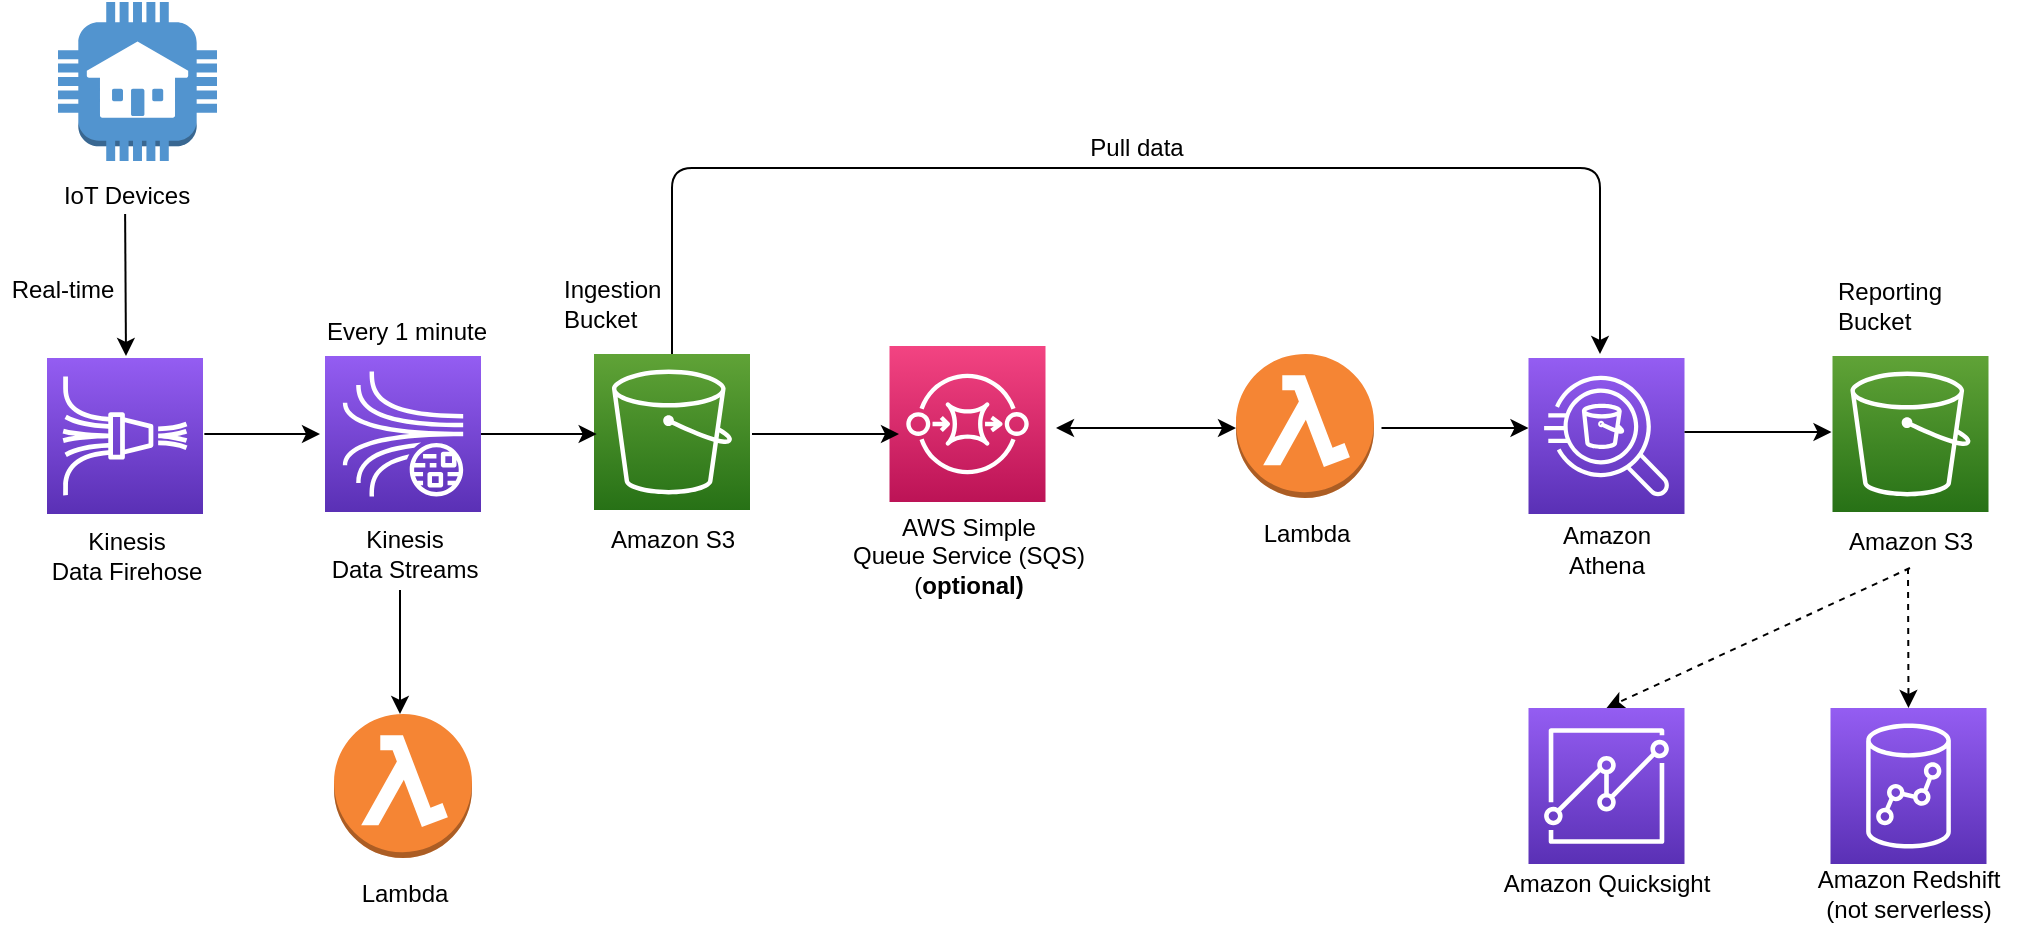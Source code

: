 <mxfile version="14.9.3" type="github"><diagram id="lb6s43yMn5518hqvMo_d" name="Page-1"><mxGraphModel dx="1113" dy="760" grid="0" gridSize="10" guides="1" tooltips="1" connect="1" arrows="1" fold="1" page="1" pageScale="1" pageWidth="827" pageHeight="1169" math="0" shadow="0"><root><mxCell id="0"/><mxCell id="1" parent="0"/><mxCell id="VClQ9-fKDthuwCe3Xlpk-17" value="" style="group" parent="1" vertex="1" connectable="0"><mxGeometry x="828" y="300" width="69" height="100" as="geometry"/></mxCell><mxCell id="VClQ9-fKDthuwCe3Xlpk-5" value="" style="outlineConnect=0;dashed=0;verticalLabelPosition=bottom;verticalAlign=top;align=center;html=1;shape=mxgraph.aws3.lambda_function;fillColor=#F58534;gradientColor=none;" parent="VClQ9-fKDthuwCe3Xlpk-17" vertex="1"><mxGeometry width="69" height="72" as="geometry"/></mxCell><mxCell id="VClQ9-fKDthuwCe3Xlpk-7" value="Lambda" style="text;html=1;align=center;verticalAlign=middle;resizable=0;points=[];autosize=1;strokeColor=none;" parent="VClQ9-fKDthuwCe3Xlpk-17" vertex="1"><mxGeometry x="4.5" y="80" width="60" height="20" as="geometry"/></mxCell><mxCell id="VClQ9-fKDthuwCe3Xlpk-34" value="" style="endArrow=classic;startArrow=classic;html=1;exitX=1;exitY=0.5;exitDx=0;exitDy=0;exitPerimeter=0;" parent="1" edge="1"><mxGeometry width="50" height="50" relative="1" as="geometry"><mxPoint x="738" y="337" as="sourcePoint"/><mxPoint x="828" y="337" as="targetPoint"/></mxGeometry></mxCell><mxCell id="VClQ9-fKDthuwCe3Xlpk-40" value="" style="group" parent="1" vertex="1" connectable="0"><mxGeometry x="506" y="300" width="80" height="103" as="geometry"/></mxCell><mxCell id="VClQ9-fKDthuwCe3Xlpk-41" value="" style="points=[[0,0,0],[0.25,0,0],[0.5,0,0],[0.75,0,0],[1,0,0],[0,1,0],[0.25,1,0],[0.5,1,0],[0.75,1,0],[1,1,0],[0,0.25,0],[0,0.5,0],[0,0.75,0],[1,0.25,0],[1,0.5,0],[1,0.75,0]];outlineConnect=0;fontColor=#232F3E;gradientColor=#60A337;gradientDirection=north;fillColor=#277116;strokeColor=#ffffff;dashed=0;verticalLabelPosition=bottom;verticalAlign=top;align=center;html=1;fontSize=12;fontStyle=0;aspect=fixed;shape=mxgraph.aws4.resourceIcon;resIcon=mxgraph.aws4.s3;" parent="VClQ9-fKDthuwCe3Xlpk-40" vertex="1"><mxGeometry x="1" width="78" height="78" as="geometry"/></mxCell><mxCell id="VClQ9-fKDthuwCe3Xlpk-42" value="Amazon S3" style="text;html=1;align=center;verticalAlign=middle;resizable=0;points=[];autosize=1;strokeColor=none;" parent="VClQ9-fKDthuwCe3Xlpk-40" vertex="1"><mxGeometry y="83" width="80" height="20" as="geometry"/></mxCell><mxCell id="VClQ9-fKDthuwCe3Xlpk-45" value="" style="group" parent="1" vertex="1" connectable="0"><mxGeometry x="377" y="480" width="69" height="100" as="geometry"/></mxCell><mxCell id="VClQ9-fKDthuwCe3Xlpk-46" value="" style="outlineConnect=0;dashed=0;verticalLabelPosition=bottom;verticalAlign=top;align=center;html=1;shape=mxgraph.aws3.lambda_function;fillColor=#F58534;gradientColor=none;" parent="VClQ9-fKDthuwCe3Xlpk-45" vertex="1"><mxGeometry width="69" height="72" as="geometry"/></mxCell><mxCell id="VClQ9-fKDthuwCe3Xlpk-47" value="Lambda" style="text;html=1;align=center;verticalAlign=middle;resizable=0;points=[];autosize=1;strokeColor=none;" parent="VClQ9-fKDthuwCe3Xlpk-45" vertex="1"><mxGeometry x="4.5" y="80" width="60" height="20" as="geometry"/></mxCell><mxCell id="VClQ9-fKDthuwCe3Xlpk-71" value="" style="endArrow=classic;html=1;exitX=1;exitY=0.5;exitDx=0;exitDy=0;exitPerimeter=0;" parent="1" edge="1"><mxGeometry width="50" height="50" relative="1" as="geometry"><mxPoint x="900.75" y="337" as="sourcePoint"/><mxPoint x="974.25" y="337" as="targetPoint"/></mxGeometry></mxCell><mxCell id="Er6z-b0bKgRiIeLLU8tW-3" value="" style="group" vertex="1" connectable="0" parent="1"><mxGeometry x="236" y="124" width="82.5" height="106" as="geometry"/></mxCell><mxCell id="Er6z-b0bKgRiIeLLU8tW-1" value="" style="outlineConnect=0;dashed=0;verticalLabelPosition=bottom;verticalAlign=top;align=center;html=1;shape=mxgraph.aws3.house;fillColor=#5294CF;gradientColor=none;" vertex="1" parent="Er6z-b0bKgRiIeLLU8tW-3"><mxGeometry x="3" width="79.5" height="79.5" as="geometry"/></mxCell><mxCell id="Er6z-b0bKgRiIeLLU8tW-2" value="IoT Devices" style="text;html=1;align=center;verticalAlign=middle;resizable=0;points=[];autosize=1;strokeColor=none;" vertex="1" parent="Er6z-b0bKgRiIeLLU8tW-3"><mxGeometry y="88" width="73" height="18" as="geometry"/></mxCell><mxCell id="Er6z-b0bKgRiIeLLU8tW-4" value="" style="endArrow=classic;html=1;" edge="1" parent="1" source="Er6z-b0bKgRiIeLLU8tW-2"><mxGeometry width="50" height="50" relative="1" as="geometry"><mxPoint x="273" y="240" as="sourcePoint"/><mxPoint x="273" y="301" as="targetPoint"/></mxGeometry></mxCell><mxCell id="Er6z-b0bKgRiIeLLU8tW-5" value="Real-time" style="text;html=1;align=center;verticalAlign=middle;resizable=0;points=[];autosize=1;strokeColor=none;" vertex="1" parent="1"><mxGeometry x="210" y="259" width="61" height="18" as="geometry"/></mxCell><mxCell id="Er6z-b0bKgRiIeLLU8tW-10" value="" style="group" vertex="1" connectable="0" parent="1"><mxGeometry x="370" y="301" width="83" height="115" as="geometry"/></mxCell><mxCell id="Er6z-b0bKgRiIeLLU8tW-6" value="" style="points=[[0,0,0],[0.25,0,0],[0.5,0,0],[0.75,0,0],[1,0,0],[0,1,0],[0.25,1,0],[0.5,1,0],[0.75,1,0],[1,1,0],[0,0.25,0],[0,0.5,0],[0,0.75,0],[1,0.25,0],[1,0.5,0],[1,0.75,0]];outlineConnect=0;fontColor=#232F3E;gradientColor=#945DF2;gradientDirection=north;fillColor=#5A30B5;strokeColor=#ffffff;dashed=0;verticalLabelPosition=bottom;verticalAlign=top;align=center;html=1;fontSize=12;fontStyle=0;aspect=fixed;shape=mxgraph.aws4.resourceIcon;resIcon=mxgraph.aws4.kinesis_data_streams;" vertex="1" parent="Er6z-b0bKgRiIeLLU8tW-10"><mxGeometry x="2.5" width="78" height="78" as="geometry"/></mxCell><mxCell id="Er6z-b0bKgRiIeLLU8tW-8" value="Kinesis &lt;br&gt;Data Streams" style="text;html=1;align=center;verticalAlign=middle;resizable=0;points=[];autosize=1;strokeColor=none;" vertex="1" parent="Er6z-b0bKgRiIeLLU8tW-10"><mxGeometry y="83" width="83" height="32" as="geometry"/></mxCell><mxCell id="Er6z-b0bKgRiIeLLU8tW-11" value="" style="group" vertex="1" connectable="0" parent="1"><mxGeometry x="230" y="302" width="85" height="115" as="geometry"/></mxCell><mxCell id="Er6z-b0bKgRiIeLLU8tW-7" value="" style="points=[[0,0,0],[0.25,0,0],[0.5,0,0],[0.75,0,0],[1,0,0],[0,1,0],[0.25,1,0],[0.5,1,0],[0.75,1,0],[1,1,0],[0,0.25,0],[0,0.5,0],[0,0.75,0],[1,0.25,0],[1,0.5,0],[1,0.75,0]];outlineConnect=0;fontColor=#232F3E;gradientColor=#945DF2;gradientDirection=north;fillColor=#5A30B5;strokeColor=#ffffff;dashed=0;verticalLabelPosition=bottom;verticalAlign=top;align=center;html=1;fontSize=12;fontStyle=0;aspect=fixed;shape=mxgraph.aws4.resourceIcon;resIcon=mxgraph.aws4.kinesis_data_firehose;" vertex="1" parent="Er6z-b0bKgRiIeLLU8tW-11"><mxGeometry x="3.5" width="78" height="78" as="geometry"/></mxCell><mxCell id="Er6z-b0bKgRiIeLLU8tW-9" value="Kinesis &lt;br&gt;Data Firehose" style="text;html=1;align=center;verticalAlign=middle;resizable=0;points=[];autosize=1;strokeColor=none;" vertex="1" parent="Er6z-b0bKgRiIeLLU8tW-11"><mxGeometry y="83" width="85" height="32" as="geometry"/></mxCell><mxCell id="Er6z-b0bKgRiIeLLU8tW-21" value="" style="group" vertex="1" connectable="0" parent="1"><mxGeometry x="630" y="296" width="127" height="117" as="geometry"/></mxCell><mxCell id="VClQ9-fKDthuwCe3Xlpk-52" value="" style="points=[[0,0,0],[0.25,0,0],[0.5,0,0],[0.75,0,0],[1,0,0],[0,1,0],[0.25,1,0],[0.5,1,0],[0.75,1,0],[1,1,0],[0,0.25,0],[0,0.5,0],[0,0.75,0],[1,0.25,0],[1,0.5,0],[1,0.75,0]];outlineConnect=0;fontColor=#232F3E;gradientColor=#F34482;gradientDirection=north;fillColor=#BC1356;strokeColor=#ffffff;dashed=0;verticalLabelPosition=bottom;verticalAlign=top;align=center;html=1;fontSize=12;fontStyle=0;aspect=fixed;shape=mxgraph.aws4.resourceIcon;resIcon=mxgraph.aws4.sqs;" parent="Er6z-b0bKgRiIeLLU8tW-21" vertex="1"><mxGeometry x="24.75" width="78" height="78" as="geometry"/></mxCell><mxCell id="VClQ9-fKDthuwCe3Xlpk-56" value="AWS Simple&lt;br&gt;Queue Service (SQS)&lt;br&gt;(&lt;b&gt;optional)&lt;/b&gt;" style="text;html=1;align=center;verticalAlign=middle;resizable=0;points=[];autosize=1;strokeColor=none;" parent="Er6z-b0bKgRiIeLLU8tW-21" vertex="1"><mxGeometry x="1" y="82" width="126" height="46" as="geometry"/></mxCell><mxCell id="Er6z-b0bKgRiIeLLU8tW-24" value="" style="group" vertex="1" connectable="0" parent="1"><mxGeometry x="974.25" y="302" width="78" height="112" as="geometry"/></mxCell><mxCell id="Er6z-b0bKgRiIeLLU8tW-22" value="" style="points=[[0,0,0],[0.25,0,0],[0.5,0,0],[0.75,0,0],[1,0,0],[0,1,0],[0.25,1,0],[0.5,1,0],[0.75,1,0],[1,1,0],[0,0.25,0],[0,0.5,0],[0,0.75,0],[1,0.25,0],[1,0.5,0],[1,0.75,0]];outlineConnect=0;fontColor=#232F3E;gradientColor=#945DF2;gradientDirection=north;fillColor=#5A30B5;strokeColor=#ffffff;dashed=0;verticalLabelPosition=bottom;verticalAlign=top;align=center;html=1;fontSize=12;fontStyle=0;aspect=fixed;shape=mxgraph.aws4.resourceIcon;resIcon=mxgraph.aws4.athena;" vertex="1" parent="Er6z-b0bKgRiIeLLU8tW-24"><mxGeometry width="78" height="78" as="geometry"/></mxCell><mxCell id="Er6z-b0bKgRiIeLLU8tW-23" value="Amazon&lt;br&gt;Athena" style="text;html=1;align=center;verticalAlign=middle;resizable=0;points=[];autosize=1;strokeColor=none;" vertex="1" parent="Er6z-b0bKgRiIeLLU8tW-24"><mxGeometry x="12" y="80" width="54" height="32" as="geometry"/></mxCell><mxCell id="Er6z-b0bKgRiIeLLU8tW-25" value="" style="group" vertex="1" connectable="0" parent="1"><mxGeometry x="1125.25" y="301" width="80" height="103" as="geometry"/></mxCell><mxCell id="Er6z-b0bKgRiIeLLU8tW-26" value="" style="points=[[0,0,0],[0.25,0,0],[0.5,0,0],[0.75,0,0],[1,0,0],[0,1,0],[0.25,1,0],[0.5,1,0],[0.75,1,0],[1,1,0],[0,0.25,0],[0,0.5,0],[0,0.75,0],[1,0.25,0],[1,0.5,0],[1,0.75,0]];outlineConnect=0;fontColor=#232F3E;gradientColor=#60A337;gradientDirection=north;fillColor=#277116;strokeColor=#ffffff;dashed=0;verticalLabelPosition=bottom;verticalAlign=top;align=center;html=1;fontSize=12;fontStyle=0;aspect=fixed;shape=mxgraph.aws4.resourceIcon;resIcon=mxgraph.aws4.s3;" vertex="1" parent="Er6z-b0bKgRiIeLLU8tW-25"><mxGeometry x="1" width="78" height="78" as="geometry"/></mxCell><mxCell id="Er6z-b0bKgRiIeLLU8tW-27" value="Amazon S3" style="text;html=1;align=center;verticalAlign=middle;resizable=0;points=[];autosize=1;strokeColor=none;" vertex="1" parent="Er6z-b0bKgRiIeLLU8tW-25"><mxGeometry y="83" width="80" height="20" as="geometry"/></mxCell><mxCell id="Er6z-b0bKgRiIeLLU8tW-28" value="" style="endArrow=classic;html=1;exitX=1;exitY=0.5;exitDx=0;exitDy=0;exitPerimeter=0;" edge="1" parent="1"><mxGeometry width="50" height="50" relative="1" as="geometry"><mxPoint x="1052.25" y="339" as="sourcePoint"/><mxPoint x="1125.75" y="339" as="targetPoint"/></mxGeometry></mxCell><mxCell id="Er6z-b0bKgRiIeLLU8tW-29" value="Reporting&lt;br&gt;Bucket" style="text;html=1;align=left;verticalAlign=middle;resizable=0;points=[];autosize=1;strokeColor=none;" vertex="1" parent="1"><mxGeometry x="1127.25" y="260" width="62" height="32" as="geometry"/></mxCell><mxCell id="Er6z-b0bKgRiIeLLU8tW-30" value="Ingestion&lt;br&gt;Bucket" style="text;html=1;align=left;verticalAlign=middle;resizable=0;points=[];autosize=1;strokeColor=none;" vertex="1" parent="1"><mxGeometry x="490" y="259" width="59" height="32" as="geometry"/></mxCell><mxCell id="Er6z-b0bKgRiIeLLU8tW-31" value="" style="endArrow=classic;html=1;exitX=0.5;exitY=0;exitDx=0;exitDy=0;exitPerimeter=0;" edge="1" parent="1" source="VClQ9-fKDthuwCe3Xlpk-41"><mxGeometry width="50" height="50" relative="1" as="geometry"><mxPoint x="486.0" y="300" as="sourcePoint"/><mxPoint x="1010" y="300" as="targetPoint"/><Array as="points"><mxPoint x="546" y="207"/><mxPoint x="1010" y="207"/></Array></mxGeometry></mxCell><mxCell id="Er6z-b0bKgRiIeLLU8tW-32" value="Pull data" style="text;html=1;align=center;verticalAlign=middle;resizable=0;points=[];autosize=1;strokeColor=none;" vertex="1" parent="1"><mxGeometry x="748" y="187" width="60" height="20" as="geometry"/></mxCell><mxCell id="Er6z-b0bKgRiIeLLU8tW-33" value="Every 1 minute" style="text;html=1;align=center;verticalAlign=middle;resizable=0;points=[];autosize=1;strokeColor=none;" vertex="1" parent="1"><mxGeometry x="363" y="279" width="100" height="20" as="geometry"/></mxCell><mxCell id="Er6z-b0bKgRiIeLLU8tW-34" value="" style="endArrow=classic;html=1;exitX=0.482;exitY=1.063;exitDx=0;exitDy=0;exitPerimeter=0;" edge="1" parent="1" source="Er6z-b0bKgRiIeLLU8tW-8"><mxGeometry width="50" height="50" relative="1" as="geometry"><mxPoint x="651" y="530" as="sourcePoint"/><mxPoint x="410" y="480" as="targetPoint"/></mxGeometry></mxCell><mxCell id="Er6z-b0bKgRiIeLLU8tW-37" value="" style="endArrow=classic;html=1;entryX=0.5;entryY=0;entryDx=0;entryDy=0;entryPerimeter=0;dashed=1;" edge="1" parent="1" target="Er6z-b0bKgRiIeLLU8tW-35"><mxGeometry width="50" height="50" relative="1" as="geometry"><mxPoint x="1165" y="407" as="sourcePoint"/><mxPoint x="1008" y="487" as="targetPoint"/></mxGeometry></mxCell><mxCell id="Er6z-b0bKgRiIeLLU8tW-39" value="" style="group" vertex="1" connectable="0" parent="1"><mxGeometry x="953.25" y="477" width="120" height="98" as="geometry"/></mxCell><mxCell id="Er6z-b0bKgRiIeLLU8tW-35" value="" style="points=[[0,0,0],[0.25,0,0],[0.5,0,0],[0.75,0,0],[1,0,0],[0,1,0],[0.25,1,0],[0.5,1,0],[0.75,1,0],[1,1,0],[0,0.25,0],[0,0.5,0],[0,0.75,0],[1,0.25,0],[1,0.5,0],[1,0.75,0]];outlineConnect=0;fontColor=#232F3E;gradientColor=#945DF2;gradientDirection=north;fillColor=#5A30B5;strokeColor=#ffffff;dashed=0;verticalLabelPosition=bottom;verticalAlign=top;align=center;html=1;fontSize=12;fontStyle=0;aspect=fixed;shape=mxgraph.aws4.resourceIcon;resIcon=mxgraph.aws4.quicksight;" vertex="1" parent="Er6z-b0bKgRiIeLLU8tW-39"><mxGeometry x="21" width="78" height="78" as="geometry"/></mxCell><mxCell id="Er6z-b0bKgRiIeLLU8tW-38" value="Amazon Quicksight" style="text;html=1;align=center;verticalAlign=middle;resizable=0;points=[];autosize=1;strokeColor=none;" vertex="1" parent="Er6z-b0bKgRiIeLLU8tW-39"><mxGeometry y="78" width="120" height="20" as="geometry"/></mxCell><mxCell id="Er6z-b0bKgRiIeLLU8tW-42" value="" style="group" vertex="1" connectable="0" parent="1"><mxGeometry x="1109.25" y="477" width="110" height="108" as="geometry"/></mxCell><mxCell id="Er6z-b0bKgRiIeLLU8tW-40" value="" style="points=[[0,0,0],[0.25,0,0],[0.5,0,0],[0.75,0,0],[1,0,0],[0,1,0],[0.25,1,0],[0.5,1,0],[0.75,1,0],[1,1,0],[0,0.25,0],[0,0.5,0],[0,0.75,0],[1,0.25,0],[1,0.5,0],[1,0.75,0]];outlineConnect=0;fontColor=#232F3E;gradientColor=#945DF2;gradientDirection=north;fillColor=#5A30B5;strokeColor=#ffffff;dashed=0;verticalLabelPosition=bottom;verticalAlign=top;align=center;html=1;fontSize=12;fontStyle=0;aspect=fixed;shape=mxgraph.aws4.resourceIcon;resIcon=mxgraph.aws4.redshift;" vertex="1" parent="Er6z-b0bKgRiIeLLU8tW-42"><mxGeometry x="16" width="78" height="78" as="geometry"/></mxCell><mxCell id="Er6z-b0bKgRiIeLLU8tW-41" value="Amazon Redshift&lt;br&gt;(not serverless)" style="text;html=1;align=center;verticalAlign=middle;resizable=0;points=[];autosize=1;strokeColor=none;" vertex="1" parent="Er6z-b0bKgRiIeLLU8tW-42"><mxGeometry y="78" width="110" height="30" as="geometry"/></mxCell><mxCell id="Er6z-b0bKgRiIeLLU8tW-43" value="" style="endArrow=classic;html=1;entryX=0.5;entryY=0;entryDx=0;entryDy=0;entryPerimeter=0;dashed=1;" edge="1" parent="1" target="Er6z-b0bKgRiIeLLU8tW-40"><mxGeometry width="50" height="50" relative="1" as="geometry"><mxPoint x="1164" y="407" as="sourcePoint"/><mxPoint x="1023.25" y="487" as="targetPoint"/></mxGeometry></mxCell><mxCell id="Er6z-b0bKgRiIeLLU8tW-44" value="" style="endArrow=classic;html=1;exitX=1;exitY=0.5;exitDx=0;exitDy=0;exitPerimeter=0;" edge="1" parent="1" source="Er6z-b0bKgRiIeLLU8tW-6"><mxGeometry width="50" height="50" relative="1" as="geometry"><mxPoint x="460" y="340" as="sourcePoint"/><mxPoint x="508.33" y="340" as="targetPoint"/></mxGeometry></mxCell><mxCell id="Er6z-b0bKgRiIeLLU8tW-45" value="" style="endArrow=classic;html=1;exitX=1;exitY=0.5;exitDx=0;exitDy=0;exitPerimeter=0;" edge="1" parent="1"><mxGeometry width="50" height="50" relative="1" as="geometry"><mxPoint x="312.17" y="340" as="sourcePoint"/><mxPoint x="370.0" y="340" as="targetPoint"/></mxGeometry></mxCell><mxCell id="Er6z-b0bKgRiIeLLU8tW-47" value="" style="endArrow=classic;html=1;exitX=1;exitY=0.5;exitDx=0;exitDy=0;exitPerimeter=0;" edge="1" parent="1"><mxGeometry width="50" height="50" relative="1" as="geometry"><mxPoint x="586" y="340" as="sourcePoint"/><mxPoint x="659.5" y="340" as="targetPoint"/></mxGeometry></mxCell></root></mxGraphModel></diagram></mxfile>